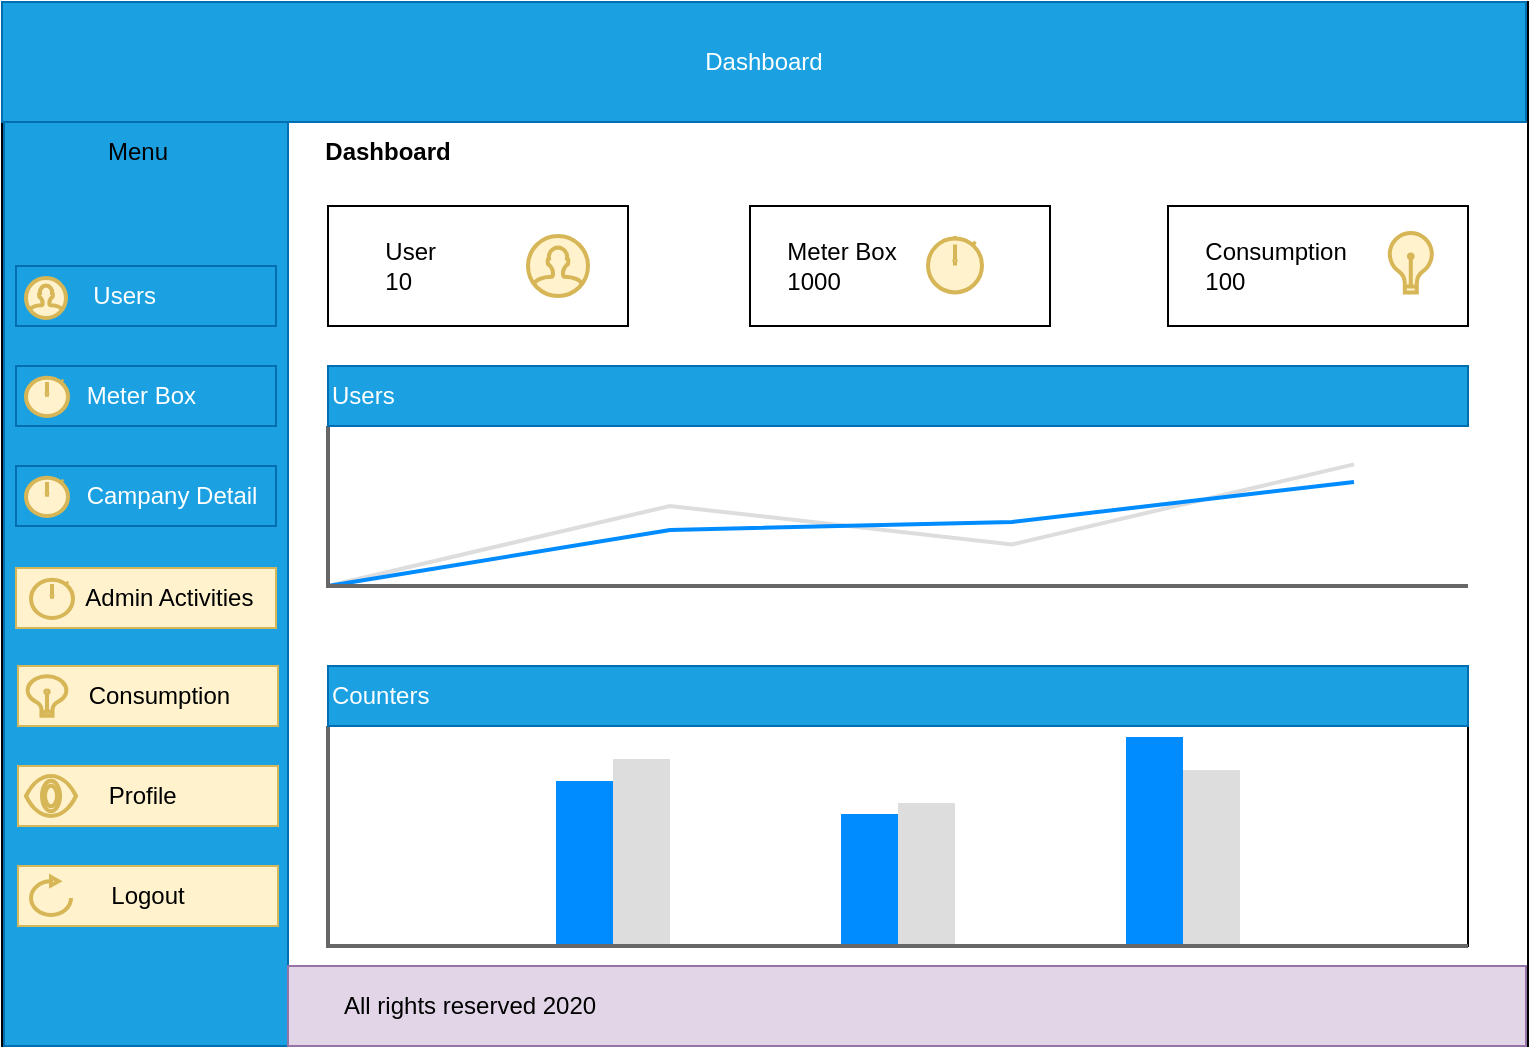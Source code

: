 <mxfile version="13.0.3" type="device"><diagram id="f0u6V3MmRcxlGqM1y7ci" name="Page-1"><mxGraphModel dx="852" dy="494" grid="1" gridSize="10" guides="1" tooltips="1" connect="1" arrows="1" fold="1" page="1" pageScale="1" pageWidth="850" pageHeight="1100" math="0" shadow="0"><root><mxCell id="0"/><mxCell id="1" parent="0"/><mxCell id="WzHMhTNq9UxcwZ8Fswr_-1" value="" style="rounded=0;whiteSpace=wrap;html=1;shadow=0;" parent="1" vertex="1"><mxGeometry x="37" y="38" width="763" height="522" as="geometry"/></mxCell><mxCell id="WzHMhTNq9UxcwZ8Fswr_-2" value="Dashboard" style="rounded=0;whiteSpace=wrap;html=1;fillColor=#1ba1e2;strokeColor=#006EAF;fontColor=#ffffff;" parent="1" vertex="1"><mxGeometry x="37" y="38" width="762" height="60" as="geometry"/></mxCell><mxCell id="WzHMhTNq9UxcwZ8Fswr_-4" value="" style="rounded=0;whiteSpace=wrap;html=1;fillColor=#1ba1e2;strokeColor=#006EAF;fontColor=#ffffff;" parent="1" vertex="1"><mxGeometry x="38" y="98" width="142" height="462" as="geometry"/></mxCell><mxCell id="WzHMhTNq9UxcwZ8Fswr_-6" value="Menu" style="text;html=1;align=center;verticalAlign=middle;whiteSpace=wrap;rounded=0;" parent="1" vertex="1"><mxGeometry x="40" y="98" width="130" height="30" as="geometry"/></mxCell><mxCell id="WzHMhTNq9UxcwZ8Fswr_-7" value="&amp;nbsp; &amp;nbsp; &amp;nbsp; &amp;nbsp; &amp;nbsp; &amp;nbsp;Users" style="text;html=1;align=left;verticalAlign=middle;whiteSpace=wrap;rounded=0;shadow=0;comic=0;glass=0;strokeColor=#006EAF;fillColor=#1ba1e2;fontColor=#ffffff;" parent="1" vertex="1"><mxGeometry x="44" y="170" width="130" height="30" as="geometry"/></mxCell><mxCell id="WzHMhTNq9UxcwZ8Fswr_-8" value="&amp;nbsp; &amp;nbsp; &amp;nbsp; &amp;nbsp; &amp;nbsp; Meter Box" style="text;html=1;align=left;verticalAlign=middle;whiteSpace=wrap;rounded=0;strokeColor=#006EAF;fillColor=#1ba1e2;fontColor=#ffffff;" parent="1" vertex="1"><mxGeometry x="44" y="220" width="130" height="30" as="geometry"/></mxCell><mxCell id="WzHMhTNq9UxcwZ8Fswr_-12" value="&amp;nbsp; &amp;nbsp; &amp;nbsp; &amp;nbsp; &amp;nbsp; Consumption" style="text;html=1;align=left;verticalAlign=middle;whiteSpace=wrap;rounded=0;strokeColor=#d6b656;fillColor=#fff2cc;" parent="1" vertex="1"><mxGeometry x="45" y="370" width="130" height="30" as="geometry"/></mxCell><mxCell id="WzHMhTNq9UxcwZ8Fswr_-13" value="&amp;nbsp; &amp;nbsp; &amp;nbsp; &amp;nbsp; &amp;nbsp; &amp;nbsp; &amp;nbsp;Profile" style="text;html=1;align=left;verticalAlign=middle;whiteSpace=wrap;rounded=0;strokeColor=#d6b656;fillColor=#fff2cc;" parent="1" vertex="1"><mxGeometry x="45" y="420" width="130" height="30" as="geometry"/></mxCell><mxCell id="WzHMhTNq9UxcwZ8Fswr_-14" value="Logout" style="text;html=1;align=center;verticalAlign=middle;whiteSpace=wrap;rounded=0;fillColor=#fff2cc;strokeColor=#d6b656;" parent="1" vertex="1"><mxGeometry x="45" y="470" width="130" height="30" as="geometry"/></mxCell><mxCell id="WzHMhTNq9UxcwZ8Fswr_-17" value="&amp;nbsp; &amp;nbsp; &amp;nbsp; &amp;nbsp; User&lt;br&gt;&amp;nbsp; &amp;nbsp; &amp;nbsp; &amp;nbsp; 10" style="rounded=0;whiteSpace=wrap;html=1;gradientColor=none;align=left;" parent="1" vertex="1"><mxGeometry x="200" y="140" width="150" height="60" as="geometry"/></mxCell><mxCell id="WzHMhTNq9UxcwZ8Fswr_-24" value="&amp;nbsp; &amp;nbsp; &amp;nbsp;Consumption&lt;br&gt;&amp;nbsp; &amp;nbsp; &amp;nbsp;100" style="rounded=0;whiteSpace=wrap;html=1;gradientColor=none;align=left;" parent="1" vertex="1"><mxGeometry x="620" y="140" width="150" height="60" as="geometry"/></mxCell><mxCell id="WzHMhTNq9UxcwZ8Fswr_-25" value="&amp;nbsp; &amp;nbsp; &amp;nbsp;Meter Box&lt;br&gt;&amp;nbsp; &amp;nbsp; &amp;nbsp;1000" style="rounded=0;whiteSpace=wrap;html=1;gradientColor=none;align=left;" parent="1" vertex="1"><mxGeometry x="411" y="140" width="150" height="60" as="geometry"/></mxCell><mxCell id="WzHMhTNq9UxcwZ8Fswr_-26" value="" style="verticalLabelPosition=bottom;shadow=0;dashed=0;align=center;html=1;verticalAlign=top;strokeWidth=1;shape=mxgraph.mockup.graphics.lineChart;strokeColor=none;strokeColor2=#666666;strokeColor3=#008cff;strokeColor4=#dddddd;gradientColor=none;" parent="1" vertex="1"><mxGeometry x="200" y="250" width="570" height="80" as="geometry"/></mxCell><mxCell id="WzHMhTNq9UxcwZ8Fswr_-27" value="" style="verticalLabelPosition=bottom;shadow=0;dashed=0;align=center;html=1;verticalAlign=top;strokeWidth=1;shape=mxgraph.mockup.graphics.columnChart;strokeColor2=none;strokeColor3=#666666;fillColor2=#008cff;fillColor3=#dddddd;" parent="1" vertex="1"><mxGeometry x="200" y="400" width="570" height="110" as="geometry"/></mxCell><mxCell id="WzHMhTNq9UxcwZ8Fswr_-28" value="Counters" style="text;html=1;align=left;verticalAlign=middle;whiteSpace=wrap;rounded=0;fillColor=#1ba1e2;strokeColor=#006EAF;fontColor=#ffffff;" parent="1" vertex="1"><mxGeometry x="200" y="370" width="570" height="30" as="geometry"/></mxCell><mxCell id="WzHMhTNq9UxcwZ8Fswr_-29" value="Users" style="text;html=1;align=left;verticalAlign=middle;whiteSpace=wrap;rounded=0;fillColor=#1ba1e2;strokeColor=#006EAF;fontColor=#ffffff;" parent="1" vertex="1"><mxGeometry x="200" y="220" width="570" height="30" as="geometry"/></mxCell><mxCell id="WzHMhTNq9UxcwZ8Fswr_-30" value="&amp;nbsp; &amp;nbsp; &amp;nbsp; &amp;nbsp; All rights reserved 2020" style="text;html=1;align=left;verticalAlign=middle;whiteSpace=wrap;rounded=0;fillColor=#e1d5e7;strokeColor=#9673a6;" parent="1" vertex="1"><mxGeometry x="180" y="520" width="619" height="40" as="geometry"/></mxCell><mxCell id="WzHMhTNq9UxcwZ8Fswr_-31" value="" style="html=1;verticalLabelPosition=bottom;align=center;labelBackgroundColor=#ffffff;verticalAlign=top;strokeWidth=2;strokeColor=#d6b656;shadow=0;dashed=0;shape=mxgraph.ios7.icons.user;fillColor=#fff2cc;" parent="1" vertex="1"><mxGeometry x="300" y="155" width="30" height="30" as="geometry"/></mxCell><mxCell id="WzHMhTNq9UxcwZ8Fswr_-32" value="" style="html=1;verticalLabelPosition=bottom;align=center;labelBackgroundColor=#ffffff;verticalAlign=top;strokeWidth=2;strokeColor=#d6b656;shadow=0;dashed=0;shape=mxgraph.ios7.icons.stopwatch;fillColor=#fff2cc;" parent="1" vertex="1"><mxGeometry x="500" y="155" width="27" height="28.2" as="geometry"/></mxCell><mxCell id="WzHMhTNq9UxcwZ8Fswr_-36" value="" style="html=1;verticalLabelPosition=bottom;align=center;labelBackgroundColor=#ffffff;verticalAlign=top;strokeWidth=2;strokeColor=#d6b656;shadow=0;dashed=0;shape=mxgraph.ios7.icons.user;fillColor=#fff2cc;" parent="1" vertex="1"><mxGeometry x="49" y="176" width="20" height="20" as="geometry"/></mxCell><mxCell id="WzHMhTNq9UxcwZ8Fswr_-37" value="" style="html=1;verticalLabelPosition=bottom;align=center;labelBackgroundColor=#ffffff;verticalAlign=top;strokeWidth=2;strokeColor=#d6b656;shadow=0;dashed=0;shape=mxgraph.ios7.icons.stopwatch;fillColor=#fff2cc;" parent="1" vertex="1"><mxGeometry x="49" y="225" width="21" height="20" as="geometry"/></mxCell><mxCell id="WzHMhTNq9UxcwZ8Fswr_-38" value="" style="html=1;verticalLabelPosition=bottom;align=center;labelBackgroundColor=#ffffff;verticalAlign=top;strokeWidth=2;strokeColor=#d6b656;shadow=0;dashed=0;shape=mxgraph.ios7.icons.lightbulb;fillColor=#fff2cc;" parent="1" vertex="1"><mxGeometry x="730" y="153.5" width="22.8" height="29.7" as="geometry"/></mxCell><mxCell id="WzHMhTNq9UxcwZ8Fswr_-39" value="" style="html=1;verticalLabelPosition=bottom;align=center;labelBackgroundColor=#ffffff;verticalAlign=top;strokeWidth=2;strokeColor=#d6b656;shadow=0;dashed=0;shape=mxgraph.ios7.icons.lightbulb;fillColor=#fff2cc;" parent="1" vertex="1"><mxGeometry x="49" y="375.15" width="21" height="19.7" as="geometry"/></mxCell><mxCell id="WzHMhTNq9UxcwZ8Fswr_-47" value="" style="html=1;verticalLabelPosition=bottom;align=center;labelBackgroundColor=#ffffff;verticalAlign=top;strokeWidth=2;strokeColor=#d6b656;shadow=0;dashed=0;shape=mxgraph.ios7.icons.eye;fillColor=#fff2cc;" parent="1" vertex="1"><mxGeometry x="49" y="425" width="25" height="20" as="geometry"/></mxCell><mxCell id="WzHMhTNq9UxcwZ8Fswr_-48" value="&lt;b&gt;&amp;nbsp; &amp;nbsp;Dashboard&lt;/b&gt;" style="text;html=1;align=center;verticalAlign=middle;whiteSpace=wrap;rounded=0;" parent="1" vertex="1"><mxGeometry x="160" y="98" width="130" height="30" as="geometry"/></mxCell><mxCell id="WzHMhTNq9UxcwZ8Fswr_-49" value="" style="html=1;verticalLabelPosition=bottom;align=center;labelBackgroundColor=#ffffff;verticalAlign=top;strokeWidth=2;strokeColor=#d6b656;shadow=0;dashed=0;shape=mxgraph.ios7.icons.reload;rounded=0;glass=0;dashPattern=1 2;comic=0;fillColor=#fff2cc;" parent="1" vertex="1"><mxGeometry x="51.5" y="475.5" width="20" height="19" as="geometry"/></mxCell><mxCell id="tzcRkZAIeJUyzJZVA5Ik-3" value="&amp;nbsp; &amp;nbsp; &amp;nbsp; &amp;nbsp; &amp;nbsp; Campany Detail" style="text;html=1;align=left;verticalAlign=middle;whiteSpace=wrap;rounded=0;strokeColor=#006EAF;fillColor=#1ba1e2;fontColor=#ffffff;" parent="1" vertex="1"><mxGeometry x="44" y="270" width="130" height="30" as="geometry"/></mxCell><mxCell id="tzcRkZAIeJUyzJZVA5Ik-4" value="&amp;nbsp; &amp;nbsp; &amp;nbsp; &amp;nbsp; &amp;nbsp; Admin Activities" style="text;html=1;align=left;verticalAlign=middle;whiteSpace=wrap;rounded=0;strokeColor=#d6b656;fillColor=#fff2cc;" parent="1" vertex="1"><mxGeometry x="44" y="321" width="130" height="30" as="geometry"/></mxCell><mxCell id="tzcRkZAIeJUyzJZVA5Ik-11" value="" style="html=1;verticalLabelPosition=bottom;align=center;labelBackgroundColor=#ffffff;verticalAlign=top;strokeWidth=2;strokeColor=#d6b656;shadow=0;dashed=0;shape=mxgraph.ios7.icons.stopwatch;fillColor=#fff2cc;" parent="1" vertex="1"><mxGeometry x="49" y="275" width="21" height="20" as="geometry"/></mxCell><mxCell id="tzcRkZAIeJUyzJZVA5Ik-12" value="" style="html=1;verticalLabelPosition=bottom;align=center;labelBackgroundColor=#ffffff;verticalAlign=top;strokeWidth=2;strokeColor=#d6b656;shadow=0;dashed=0;shape=mxgraph.ios7.icons.stopwatch;fillColor=#fff2cc;" parent="1" vertex="1"><mxGeometry x="51.5" y="326" width="21" height="20" as="geometry"/></mxCell></root></mxGraphModel></diagram></mxfile>